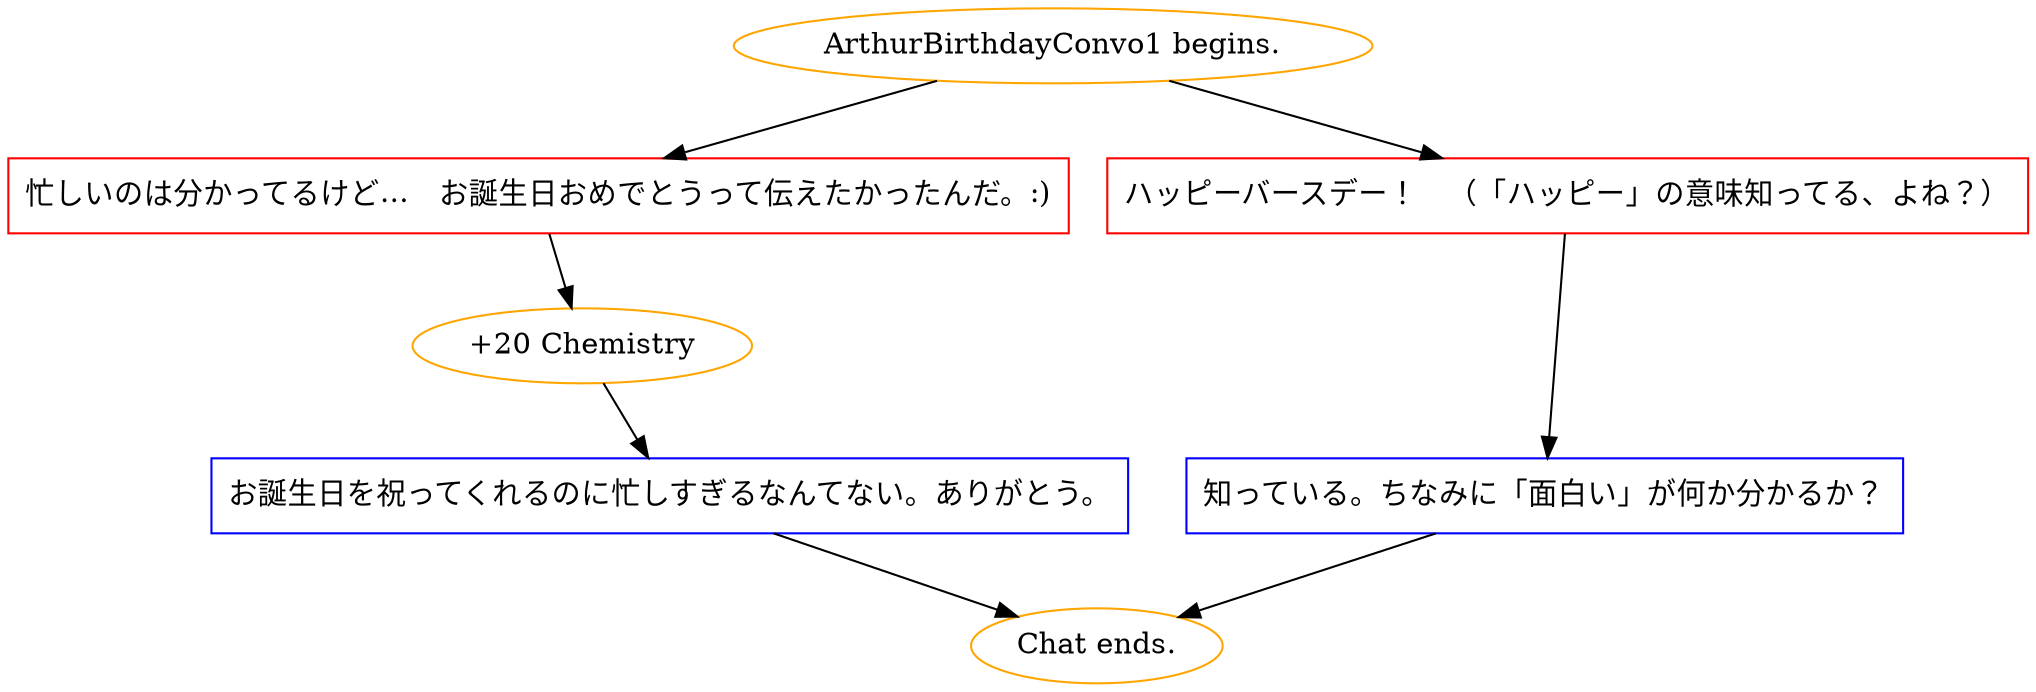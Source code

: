 digraph {
	"ArthurBirthdayConvo1 begins." [color=orange];
		"ArthurBirthdayConvo1 begins." -> j1795387593;
		"ArthurBirthdayConvo1 begins." -> j2766693446;
	j1795387593 [label="忙しいのは分かってるけど…　お誕生日おめでとうって伝えたかったんだ。:)",shape=box,color=red];
		j1795387593 -> j1812458156;
	j2766693446 [label="ハッピーバースデー！　（「ハッピー」の意味知ってる、よね？）",shape=box,color=red];
		j2766693446 -> j991329800;
	j1812458156 [label="+20 Chemistry",color=orange];
		j1812458156 -> j3257717369;
	j991329800 [label="知っている。ちなみに「面白い」が何か分かるか？",shape=box,color=blue];
		j991329800 -> "Chat ends.";
	j3257717369 [label="お誕生日を祝ってくれるのに忙しすぎるなんてない。ありがとう。",shape=box,color=blue];
		j3257717369 -> "Chat ends.";
	"Chat ends." [color=orange];
}